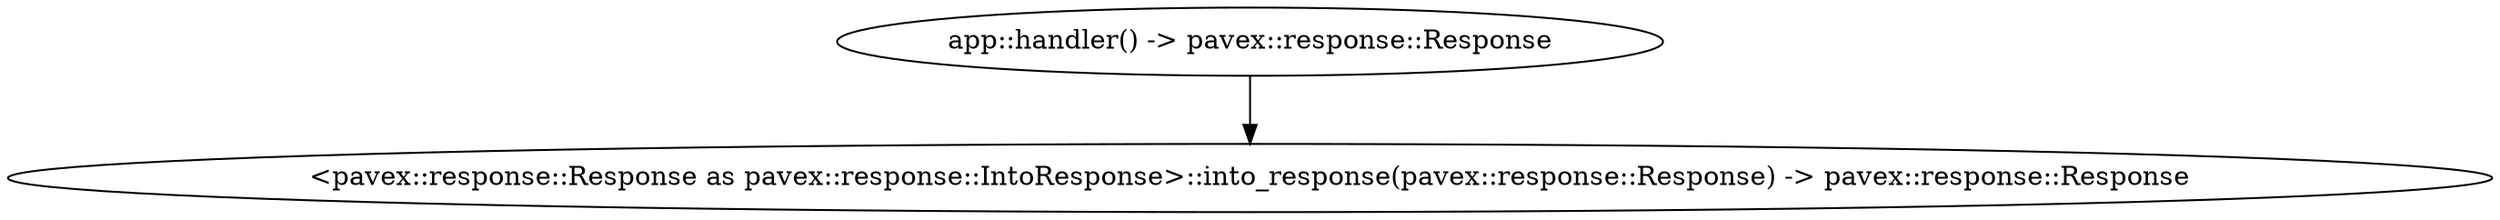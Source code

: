 digraph "* /any - 0" {
    0 [ label = "app::handler() -> pavex::response::Response"]
    1 [ label = "<pavex::response::Response as pavex::response::IntoResponse>::into_response(pavex::response::Response) -> pavex::response::Response"]
    0 -> 1 [ ]
}

digraph "CONNECT /connect - 0" {
    0 [ label = "app::handler() -> pavex::response::Response"]
    1 [ label = "<pavex::response::Response as pavex::response::IntoResponse>::into_response(pavex::response::Response) -> pavex::response::Response"]
    0 -> 1 [ ]
}

digraph "* /connect - 0" {
    0 [ label = "pavex::router::default_fallback() -> pavex::response::Response<http_body_util::Empty<bytes::Bytes>>"]
    1 [ label = "<pavex::response::Response::<http_body_util::Empty::<bytes::Bytes>> as pavex::response::IntoResponse>::into_response(pavex::response::Response<http_body_util::Empty<bytes::Bytes>>) -> pavex::response::Response"]
    0 -> 1 [ ]
}

digraph "DELETE /delete - 0" {
    0 [ label = "app::handler() -> pavex::response::Response"]
    1 [ label = "<pavex::response::Response as pavex::response::IntoResponse>::into_response(pavex::response::Response) -> pavex::response::Response"]
    0 -> 1 [ ]
}

digraph "* /delete - 0" {
    0 [ label = "pavex::router::default_fallback() -> pavex::response::Response<http_body_util::Empty<bytes::Bytes>>"]
    1 [ label = "<pavex::response::Response::<http_body_util::Empty::<bytes::Bytes>> as pavex::response::IntoResponse>::into_response(pavex::response::Response<http_body_util::Empty<bytes::Bytes>>) -> pavex::response::Response"]
    0 -> 1 [ ]
}

digraph "GET /get - 0" {
    0 [ label = "app::handler() -> pavex::response::Response"]
    1 [ label = "<pavex::response::Response as pavex::response::IntoResponse>::into_response(pavex::response::Response) -> pavex::response::Response"]
    0 -> 1 [ ]
}

digraph "* /get - 0" {
    0 [ label = "pavex::router::default_fallback() -> pavex::response::Response<http_body_util::Empty<bytes::Bytes>>"]
    1 [ label = "<pavex::response::Response::<http_body_util::Empty::<bytes::Bytes>> as pavex::response::IntoResponse>::into_response(pavex::response::Response<http_body_util::Empty<bytes::Bytes>>) -> pavex::response::Response"]
    0 -> 1 [ ]
}

digraph "HEAD /head - 0" {
    0 [ label = "app::handler() -> pavex::response::Response"]
    1 [ label = "<pavex::response::Response as pavex::response::IntoResponse>::into_response(pavex::response::Response) -> pavex::response::Response"]
    0 -> 1 [ ]
}

digraph "* /head - 0" {
    0 [ label = "pavex::router::default_fallback() -> pavex::response::Response<http_body_util::Empty<bytes::Bytes>>"]
    1 [ label = "<pavex::response::Response::<http_body_util::Empty::<bytes::Bytes>> as pavex::response::IntoResponse>::into_response(pavex::response::Response<http_body_util::Empty<bytes::Bytes>>) -> pavex::response::Response"]
    0 -> 1 [ ]
}

digraph "PATCH | POST /mixed - 0" {
    0 [ label = "app::handler() -> pavex::response::Response"]
    1 [ label = "<pavex::response::Response as pavex::response::IntoResponse>::into_response(pavex::response::Response) -> pavex::response::Response"]
    0 -> 1 [ ]
}

digraph "* /mixed - 0" {
    0 [ label = "pavex::router::default_fallback() -> pavex::response::Response<http_body_util::Empty<bytes::Bytes>>"]
    1 [ label = "<pavex::response::Response::<http_body_util::Empty::<bytes::Bytes>> as pavex::response::IntoResponse>::into_response(pavex::response::Response<http_body_util::Empty<bytes::Bytes>>) -> pavex::response::Response"]
    0 -> 1 [ ]
}

digraph "OPTIONS /options - 0" {
    0 [ label = "app::handler() -> pavex::response::Response"]
    1 [ label = "<pavex::response::Response as pavex::response::IntoResponse>::into_response(pavex::response::Response) -> pavex::response::Response"]
    0 -> 1 [ ]
}

digraph "* /options - 0" {
    0 [ label = "pavex::router::default_fallback() -> pavex::response::Response<http_body_util::Empty<bytes::Bytes>>"]
    1 [ label = "<pavex::response::Response::<http_body_util::Empty::<bytes::Bytes>> as pavex::response::IntoResponse>::into_response(pavex::response::Response<http_body_util::Empty<bytes::Bytes>>) -> pavex::response::Response"]
    0 -> 1 [ ]
}

digraph "PATCH /patch - 0" {
    0 [ label = "app::handler() -> pavex::response::Response"]
    1 [ label = "<pavex::response::Response as pavex::response::IntoResponse>::into_response(pavex::response::Response) -> pavex::response::Response"]
    0 -> 1 [ ]
}

digraph "* /patch - 0" {
    0 [ label = "pavex::router::default_fallback() -> pavex::response::Response<http_body_util::Empty<bytes::Bytes>>"]
    1 [ label = "<pavex::response::Response::<http_body_util::Empty::<bytes::Bytes>> as pavex::response::IntoResponse>::into_response(pavex::response::Response<http_body_util::Empty<bytes::Bytes>>) -> pavex::response::Response"]
    0 -> 1 [ ]
}

digraph "POST /post - 0" {
    0 [ label = "app::handler() -> pavex::response::Response"]
    1 [ label = "<pavex::response::Response as pavex::response::IntoResponse>::into_response(pavex::response::Response) -> pavex::response::Response"]
    0 -> 1 [ ]
}

digraph "* /post - 0" {
    0 [ label = "pavex::router::default_fallback() -> pavex::response::Response<http_body_util::Empty<bytes::Bytes>>"]
    1 [ label = "<pavex::response::Response::<http_body_util::Empty::<bytes::Bytes>> as pavex::response::IntoResponse>::into_response(pavex::response::Response<http_body_util::Empty<bytes::Bytes>>) -> pavex::response::Response"]
    0 -> 1 [ ]
}

digraph "PUT /put - 0" {
    0 [ label = "app::handler() -> pavex::response::Response"]
    1 [ label = "<pavex::response::Response as pavex::response::IntoResponse>::into_response(pavex::response::Response) -> pavex::response::Response"]
    0 -> 1 [ ]
}

digraph "* /put - 0" {
    0 [ label = "pavex::router::default_fallback() -> pavex::response::Response<http_body_util::Empty<bytes::Bytes>>"]
    1 [ label = "<pavex::response::Response::<http_body_util::Empty::<bytes::Bytes>> as pavex::response::IntoResponse>::into_response(pavex::response::Response<http_body_util::Empty<bytes::Bytes>>) -> pavex::response::Response"]
    0 -> 1 [ ]
}

digraph "TRACE /trace - 0" {
    0 [ label = "app::handler() -> pavex::response::Response"]
    1 [ label = "<pavex::response::Response as pavex::response::IntoResponse>::into_response(pavex::response::Response) -> pavex::response::Response"]
    0 -> 1 [ ]
}

digraph "* /trace - 0" {
    0 [ label = "pavex::router::default_fallback() -> pavex::response::Response<http_body_util::Empty<bytes::Bytes>>"]
    1 [ label = "<pavex::response::Response::<http_body_util::Empty::<bytes::Bytes>> as pavex::response::IntoResponse>::into_response(pavex::response::Response<http_body_util::Empty<bytes::Bytes>>) -> pavex::response::Response"]
    0 -> 1 [ ]
}

digraph app_state {
    0 [ label = "crate::ApplicationState() -> crate::ApplicationState"]
}